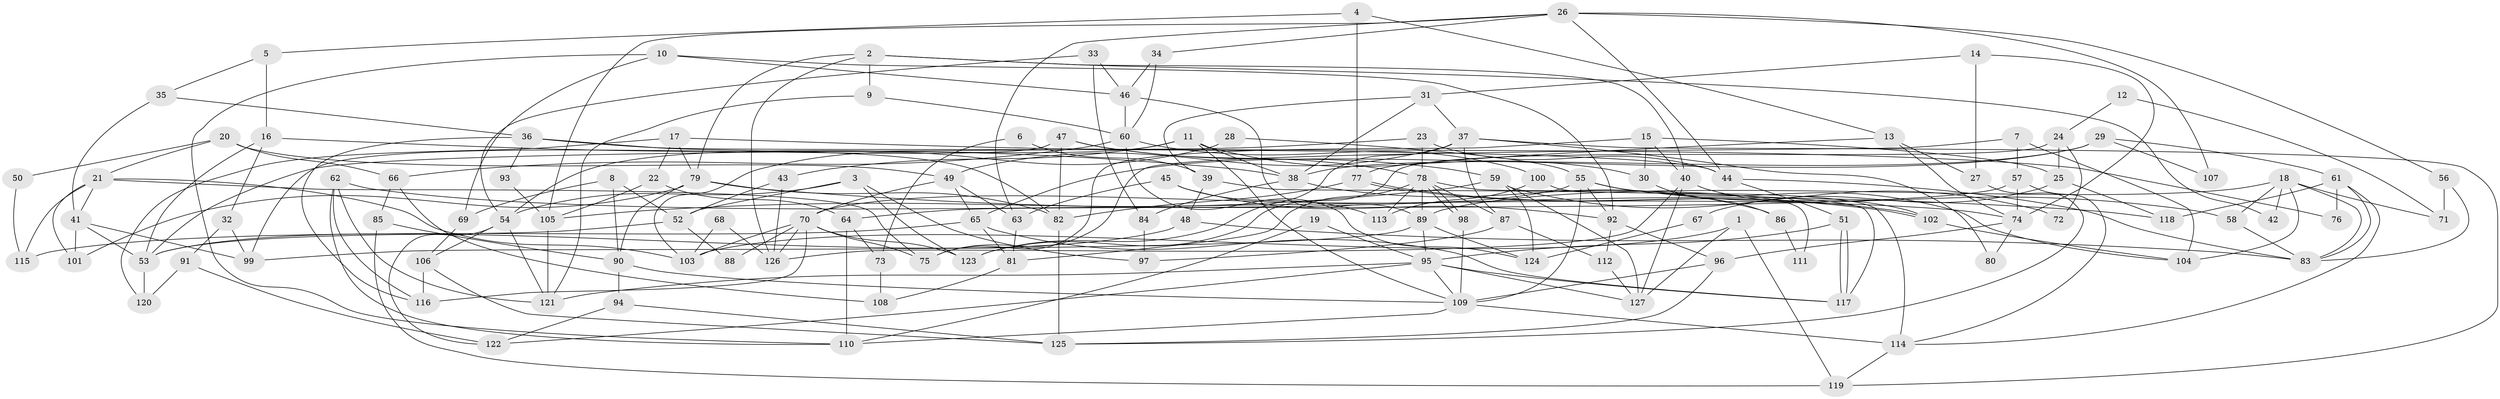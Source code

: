// coarse degree distribution, {3: 0.15873015873015872, 21: 0.015873015873015872, 5: 0.1746031746031746, 4: 0.1111111111111111, 7: 0.09523809523809523, 6: 0.12698412698412698, 8: 0.047619047619047616, 2: 0.14285714285714285, 11: 0.015873015873015872, 14: 0.015873015873015872, 9: 0.06349206349206349, 15: 0.015873015873015872, 10: 0.015873015873015872}
// Generated by graph-tools (version 1.1) at 2025/18/03/04/25 18:18:58]
// undirected, 127 vertices, 254 edges
graph export_dot {
graph [start="1"]
  node [color=gray90,style=filled];
  1;
  2;
  3;
  4;
  5;
  6;
  7;
  8;
  9;
  10;
  11;
  12;
  13;
  14;
  15;
  16;
  17;
  18;
  19;
  20;
  21;
  22;
  23;
  24;
  25;
  26;
  27;
  28;
  29;
  30;
  31;
  32;
  33;
  34;
  35;
  36;
  37;
  38;
  39;
  40;
  41;
  42;
  43;
  44;
  45;
  46;
  47;
  48;
  49;
  50;
  51;
  52;
  53;
  54;
  55;
  56;
  57;
  58;
  59;
  60;
  61;
  62;
  63;
  64;
  65;
  66;
  67;
  68;
  69;
  70;
  71;
  72;
  73;
  74;
  75;
  76;
  77;
  78;
  79;
  80;
  81;
  82;
  83;
  84;
  85;
  86;
  87;
  88;
  89;
  90;
  91;
  92;
  93;
  94;
  95;
  96;
  97;
  98;
  99;
  100;
  101;
  102;
  103;
  104;
  105;
  106;
  107;
  108;
  109;
  110;
  111;
  112;
  113;
  114;
  115;
  116;
  117;
  118;
  119;
  120;
  121;
  122;
  123;
  124;
  125;
  126;
  127;
  1 -- 119;
  1 -- 127;
  1 -- 103;
  2 -- 126;
  2 -- 79;
  2 -- 9;
  2 -- 40;
  2 -- 42;
  3 -- 123;
  3 -- 54;
  3 -- 52;
  3 -- 97;
  4 -- 13;
  4 -- 77;
  4 -- 5;
  5 -- 35;
  5 -- 16;
  6 -- 39;
  6 -- 73;
  7 -- 104;
  7 -- 57;
  7 -- 75;
  8 -- 90;
  8 -- 52;
  8 -- 69;
  9 -- 60;
  9 -- 121;
  10 -- 92;
  10 -- 46;
  10 -- 69;
  10 -- 110;
  11 -- 54;
  11 -- 109;
  11 -- 30;
  11 -- 38;
  11 -- 43;
  12 -- 71;
  12 -- 24;
  13 -- 77;
  13 -- 74;
  13 -- 27;
  14 -- 31;
  14 -- 74;
  14 -- 27;
  15 -- 75;
  15 -- 40;
  15 -- 25;
  15 -- 30;
  16 -- 38;
  16 -- 32;
  16 -- 53;
  17 -- 120;
  17 -- 79;
  17 -- 22;
  17 -- 76;
  18 -- 58;
  18 -- 104;
  18 -- 42;
  18 -- 71;
  18 -- 83;
  18 -- 89;
  19 -- 95;
  19 -- 110;
  20 -- 49;
  20 -- 21;
  20 -- 50;
  20 -- 66;
  21 -- 103;
  21 -- 101;
  21 -- 41;
  21 -- 75;
  21 -- 115;
  22 -- 64;
  22 -- 105;
  23 -- 78;
  23 -- 53;
  23 -- 44;
  24 -- 123;
  24 -- 25;
  24 -- 72;
  25 -- 118;
  25 -- 67;
  26 -- 44;
  26 -- 105;
  26 -- 34;
  26 -- 56;
  26 -- 63;
  26 -- 107;
  27 -- 125;
  28 -- 55;
  28 -- 103;
  29 -- 65;
  29 -- 61;
  29 -- 38;
  29 -- 107;
  30 -- 86;
  31 -- 39;
  31 -- 38;
  31 -- 37;
  32 -- 99;
  32 -- 91;
  33 -- 54;
  33 -- 46;
  33 -- 84;
  34 -- 46;
  34 -- 60;
  35 -- 41;
  35 -- 36;
  36 -- 44;
  36 -- 116;
  36 -- 82;
  36 -- 93;
  37 -- 87;
  37 -- 49;
  37 -- 80;
  37 -- 119;
  37 -- 123;
  38 -- 84;
  38 -- 86;
  39 -- 117;
  39 -- 48;
  40 -- 127;
  40 -- 102;
  40 -- 126;
  41 -- 99;
  41 -- 53;
  41 -- 101;
  43 -- 52;
  43 -- 126;
  44 -- 51;
  44 -- 83;
  45 -- 63;
  45 -- 92;
  45 -- 113;
  46 -- 60;
  46 -- 89;
  47 -- 82;
  47 -- 78;
  47 -- 59;
  47 -- 99;
  48 -- 83;
  48 -- 53;
  49 -- 70;
  49 -- 63;
  49 -- 65;
  50 -- 115;
  51 -- 95;
  51 -- 117;
  51 -- 117;
  52 -- 53;
  52 -- 88;
  53 -- 120;
  54 -- 106;
  54 -- 121;
  54 -- 122;
  55 -- 70;
  55 -- 109;
  55 -- 58;
  55 -- 92;
  55 -- 104;
  56 -- 83;
  56 -- 71;
  57 -- 74;
  57 -- 114;
  57 -- 64;
  58 -- 83;
  59 -- 105;
  59 -- 72;
  59 -- 124;
  59 -- 127;
  60 -- 124;
  60 -- 66;
  60 -- 100;
  61 -- 114;
  61 -- 83;
  61 -- 76;
  61 -- 118;
  62 -- 110;
  62 -- 121;
  62 -- 74;
  62 -- 116;
  63 -- 81;
  64 -- 110;
  64 -- 73;
  65 -- 81;
  65 -- 115;
  65 -- 117;
  66 -- 85;
  66 -- 108;
  67 -- 124;
  68 -- 103;
  68 -- 126;
  69 -- 106;
  70 -- 75;
  70 -- 126;
  70 -- 88;
  70 -- 103;
  70 -- 116;
  70 -- 123;
  73 -- 108;
  74 -- 96;
  74 -- 80;
  77 -- 102;
  77 -- 102;
  77 -- 82;
  78 -- 113;
  78 -- 98;
  78 -- 98;
  78 -- 81;
  78 -- 87;
  78 -- 89;
  78 -- 111;
  79 -- 82;
  79 -- 90;
  79 -- 101;
  79 -- 118;
  81 -- 108;
  82 -- 125;
  84 -- 97;
  85 -- 90;
  85 -- 119;
  86 -- 111;
  87 -- 97;
  87 -- 112;
  89 -- 95;
  89 -- 99;
  89 -- 124;
  90 -- 109;
  90 -- 94;
  91 -- 122;
  91 -- 120;
  92 -- 112;
  92 -- 96;
  93 -- 105;
  94 -- 125;
  94 -- 122;
  95 -- 117;
  95 -- 109;
  95 -- 121;
  95 -- 122;
  95 -- 127;
  96 -- 125;
  96 -- 109;
  98 -- 109;
  100 -- 114;
  100 -- 113;
  102 -- 104;
  105 -- 121;
  106 -- 116;
  106 -- 125;
  109 -- 110;
  109 -- 114;
  112 -- 127;
  114 -- 119;
}
